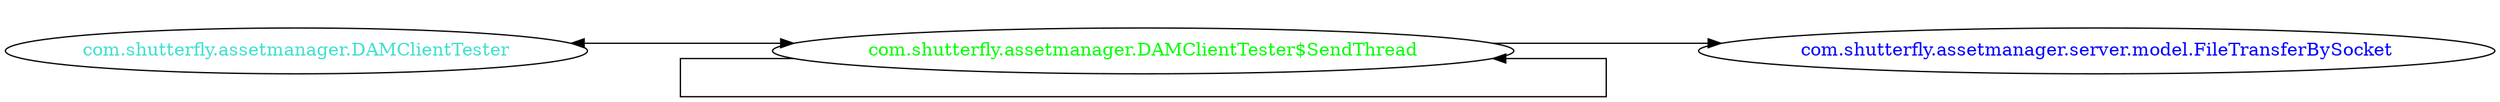 digraph dependencyGraph {
 concentrate=true;
 ranksep="2.0";
 rankdir="LR"; 
 splines="ortho";
"com.shutterfly.assetmanager.DAMClientTester$SendThread" [fontcolor="red"];
"com.shutterfly.assetmanager.server.model.FileTransferBySocket" [ fontcolor="blue" ];
"com.shutterfly.assetmanager.DAMClientTester$SendThread"->"com.shutterfly.assetmanager.server.model.FileTransferBySocket";
"com.shutterfly.assetmanager.DAMClientTester$SendThread" [ fontcolor="green" ];
"com.shutterfly.assetmanager.DAMClientTester$SendThread"->"com.shutterfly.assetmanager.DAMClientTester$SendThread";
"com.shutterfly.assetmanager.DAMClientTester" [ fontcolor="turquoise" ];
"com.shutterfly.assetmanager.DAMClientTester"->"com.shutterfly.assetmanager.DAMClientTester$SendThread" [dir=both];
}